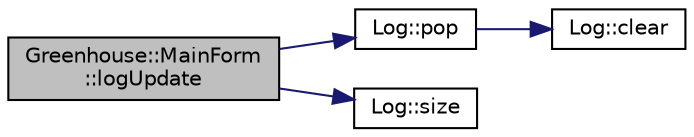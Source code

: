digraph "Greenhouse::MainForm::logUpdate"
{
 // LATEX_PDF_SIZE
  edge [fontname="Helvetica",fontsize="10",labelfontname="Helvetica",labelfontsize="10"];
  node [fontname="Helvetica",fontsize="10",shape=record];
  rankdir="LR";
  Node1 [label="Greenhouse::MainForm\l::logUpdate",height=0.2,width=0.4,color="black", fillcolor="grey75", style="filled", fontcolor="black",tooltip=" "];
  Node1 -> Node2 [color="midnightblue",fontsize="10",style="solid",fontname="Helvetica"];
  Node2 [label="Log::pop",height=0.2,width=0.4,color="black", fillcolor="white", style="filled",URL="$class_log.html#ab772985c2fc8139d768f02ca44f1330d",tooltip=" "];
  Node2 -> Node3 [color="midnightblue",fontsize="10",style="solid",fontname="Helvetica"];
  Node3 [label="Log::clear",height=0.2,width=0.4,color="black", fillcolor="white", style="filled",URL="$class_log.html#ae8e21f6b9c3588008349375f2bdbfa6d",tooltip=" "];
  Node1 -> Node4 [color="midnightblue",fontsize="10",style="solid",fontname="Helvetica"];
  Node4 [label="Log::size",height=0.2,width=0.4,color="black", fillcolor="white", style="filled",URL="$class_log.html#a9736c1d26c4c155c50fc44c3249bae96",tooltip=" "];
}
